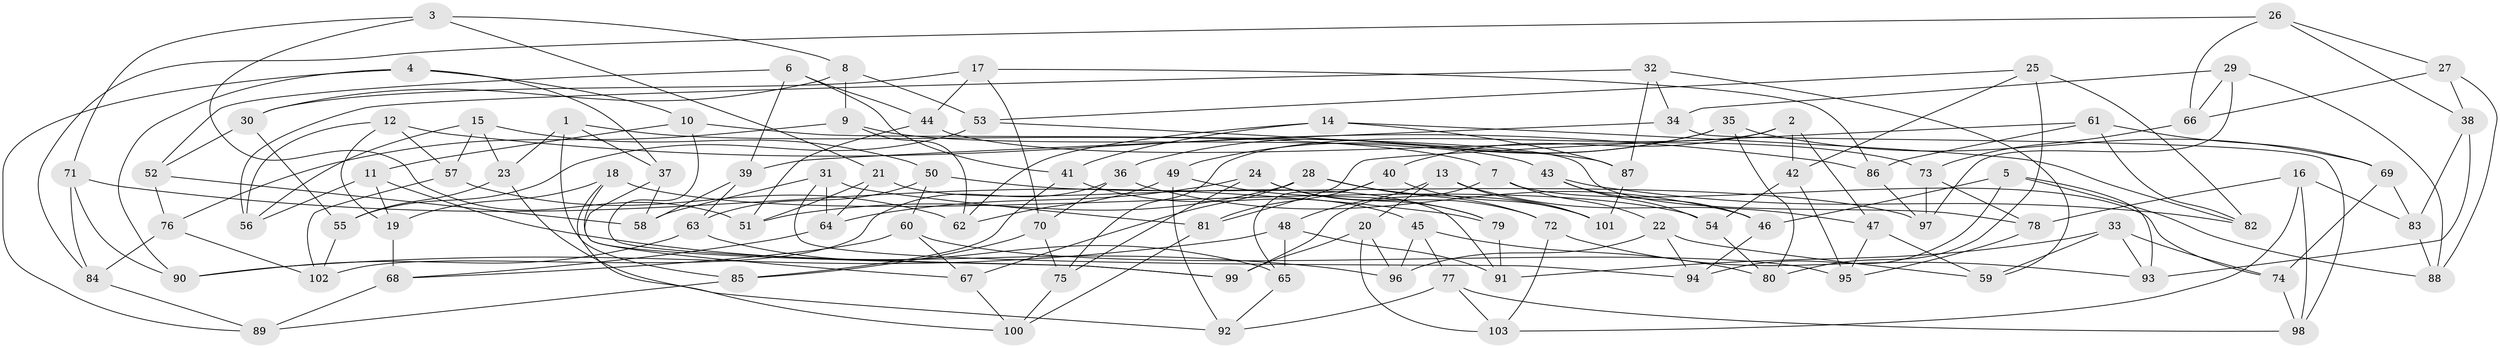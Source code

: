 // Generated by graph-tools (version 1.1) at 2025/57/03/09/25 04:57:39]
// undirected, 103 vertices, 206 edges
graph export_dot {
graph [start="1"]
  node [color=gray90,style=filled];
  1;
  2;
  3;
  4;
  5;
  6;
  7;
  8;
  9;
  10;
  11;
  12;
  13;
  14;
  15;
  16;
  17;
  18;
  19;
  20;
  21;
  22;
  23;
  24;
  25;
  26;
  27;
  28;
  29;
  30;
  31;
  32;
  33;
  34;
  35;
  36;
  37;
  38;
  39;
  40;
  41;
  42;
  43;
  44;
  45;
  46;
  47;
  48;
  49;
  50;
  51;
  52;
  53;
  54;
  55;
  56;
  57;
  58;
  59;
  60;
  61;
  62;
  63;
  64;
  65;
  66;
  67;
  68;
  69;
  70;
  71;
  72;
  73;
  74;
  75;
  76;
  77;
  78;
  79;
  80;
  81;
  82;
  83;
  84;
  85;
  86;
  87;
  88;
  89;
  90;
  91;
  92;
  93;
  94;
  95;
  96;
  97;
  98;
  99;
  100;
  101;
  102;
  103;
  1 -- 37;
  1 -- 7;
  1 -- 23;
  1 -- 85;
  2 -- 40;
  2 -- 47;
  2 -- 42;
  2 -- 75;
  3 -- 71;
  3 -- 21;
  3 -- 51;
  3 -- 8;
  4 -- 90;
  4 -- 37;
  4 -- 89;
  4 -- 10;
  5 -- 94;
  5 -- 93;
  5 -- 88;
  5 -- 46;
  6 -- 39;
  6 -- 41;
  6 -- 52;
  6 -- 44;
  7 -- 99;
  7 -- 22;
  7 -- 74;
  8 -- 53;
  8 -- 30;
  8 -- 9;
  9 -- 43;
  9 -- 62;
  9 -- 76;
  10 -- 99;
  10 -- 78;
  10 -- 11;
  11 -- 19;
  11 -- 56;
  11 -- 96;
  12 -- 19;
  12 -- 56;
  12 -- 86;
  12 -- 57;
  13 -- 20;
  13 -- 101;
  13 -- 47;
  13 -- 48;
  14 -- 82;
  14 -- 62;
  14 -- 41;
  14 -- 87;
  15 -- 57;
  15 -- 23;
  15 -- 56;
  15 -- 50;
  16 -- 103;
  16 -- 83;
  16 -- 98;
  16 -- 78;
  17 -- 44;
  17 -- 86;
  17 -- 70;
  17 -- 30;
  18 -- 100;
  18 -- 19;
  18 -- 54;
  18 -- 99;
  19 -- 68;
  20 -- 96;
  20 -- 99;
  20 -- 103;
  21 -- 91;
  21 -- 64;
  21 -- 51;
  22 -- 96;
  22 -- 59;
  22 -- 94;
  23 -- 92;
  23 -- 55;
  24 -- 72;
  24 -- 64;
  24 -- 79;
  24 -- 75;
  25 -- 80;
  25 -- 42;
  25 -- 53;
  25 -- 82;
  26 -- 27;
  26 -- 66;
  26 -- 38;
  26 -- 84;
  27 -- 88;
  27 -- 66;
  27 -- 38;
  28 -- 72;
  28 -- 67;
  28 -- 51;
  28 -- 101;
  29 -- 97;
  29 -- 88;
  29 -- 66;
  29 -- 34;
  30 -- 52;
  30 -- 55;
  31 -- 94;
  31 -- 58;
  31 -- 64;
  31 -- 81;
  32 -- 59;
  32 -- 87;
  32 -- 34;
  32 -- 56;
  33 -- 74;
  33 -- 59;
  33 -- 93;
  33 -- 91;
  34 -- 39;
  34 -- 98;
  35 -- 49;
  35 -- 36;
  35 -- 69;
  35 -- 80;
  36 -- 46;
  36 -- 70;
  36 -- 102;
  37 -- 58;
  37 -- 67;
  38 -- 93;
  38 -- 83;
  39 -- 63;
  39 -- 58;
  40 -- 81;
  40 -- 101;
  40 -- 65;
  41 -- 45;
  41 -- 85;
  42 -- 95;
  42 -- 54;
  43 -- 46;
  43 -- 82;
  43 -- 54;
  44 -- 73;
  44 -- 51;
  45 -- 77;
  45 -- 96;
  45 -- 80;
  46 -- 94;
  47 -- 59;
  47 -- 95;
  48 -- 91;
  48 -- 65;
  48 -- 90;
  49 -- 62;
  49 -- 79;
  49 -- 92;
  50 -- 97;
  50 -- 60;
  50 -- 63;
  52 -- 58;
  52 -- 76;
  53 -- 87;
  53 -- 55;
  54 -- 80;
  55 -- 102;
  57 -- 102;
  57 -- 62;
  60 -- 95;
  60 -- 68;
  60 -- 67;
  61 -- 86;
  61 -- 82;
  61 -- 69;
  61 -- 81;
  63 -- 65;
  63 -- 90;
  64 -- 68;
  65 -- 92;
  66 -- 73;
  67 -- 100;
  68 -- 89;
  69 -- 74;
  69 -- 83;
  70 -- 75;
  70 -- 85;
  71 -- 90;
  71 -- 79;
  71 -- 84;
  72 -- 103;
  72 -- 93;
  73 -- 78;
  73 -- 97;
  74 -- 98;
  75 -- 100;
  76 -- 102;
  76 -- 84;
  77 -- 103;
  77 -- 98;
  77 -- 92;
  78 -- 95;
  79 -- 91;
  81 -- 100;
  83 -- 88;
  84 -- 89;
  85 -- 89;
  86 -- 97;
  87 -- 101;
}
